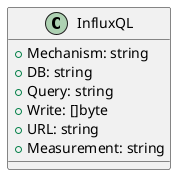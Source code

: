 @startuml
class InfluxQL {
+Mechanism: string
+DB: string
+Query: string
+Write: []byte
+URL: string
+Measurement: string

}

@enduml